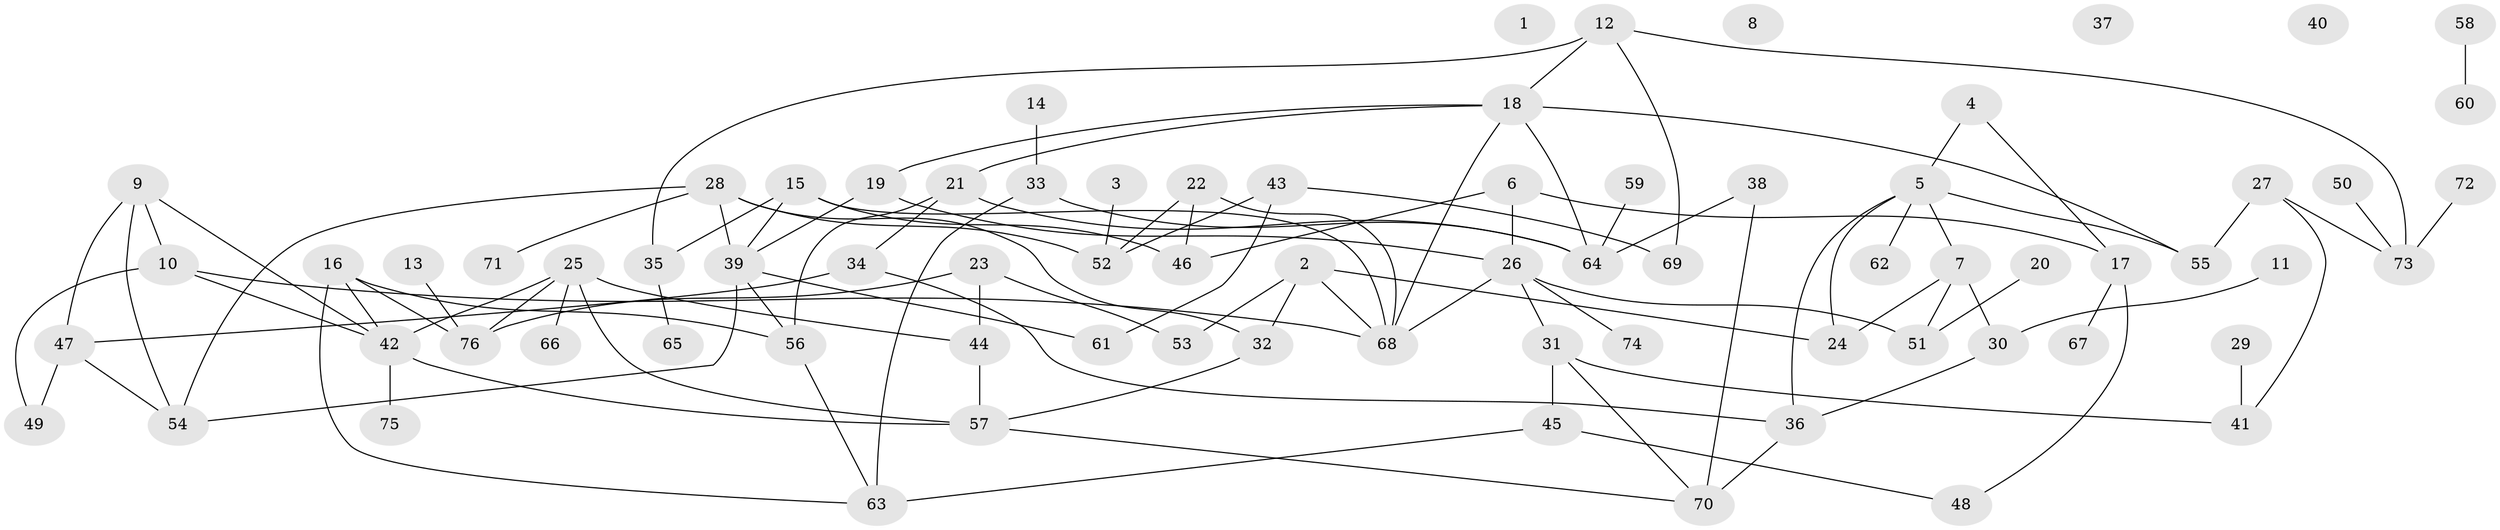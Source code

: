 // coarse degree distribution, {0: 0.07547169811320754, 10: 0.018867924528301886, 3: 0.22641509433962265, 8: 0.05660377358490566, 6: 0.03773584905660377, 9: 0.03773584905660377, 1: 0.3018867924528302, 2: 0.07547169811320754, 4: 0.09433962264150944, 5: 0.07547169811320754}
// Generated by graph-tools (version 1.1) at 2025/16/03/04/25 18:16:38]
// undirected, 76 vertices, 109 edges
graph export_dot {
graph [start="1"]
  node [color=gray90,style=filled];
  1;
  2;
  3;
  4;
  5;
  6;
  7;
  8;
  9;
  10;
  11;
  12;
  13;
  14;
  15;
  16;
  17;
  18;
  19;
  20;
  21;
  22;
  23;
  24;
  25;
  26;
  27;
  28;
  29;
  30;
  31;
  32;
  33;
  34;
  35;
  36;
  37;
  38;
  39;
  40;
  41;
  42;
  43;
  44;
  45;
  46;
  47;
  48;
  49;
  50;
  51;
  52;
  53;
  54;
  55;
  56;
  57;
  58;
  59;
  60;
  61;
  62;
  63;
  64;
  65;
  66;
  67;
  68;
  69;
  70;
  71;
  72;
  73;
  74;
  75;
  76;
  2 -- 24;
  2 -- 32;
  2 -- 53;
  2 -- 68;
  3 -- 52;
  4 -- 5;
  4 -- 17;
  5 -- 7;
  5 -- 24;
  5 -- 36;
  5 -- 55;
  5 -- 62;
  6 -- 17;
  6 -- 26;
  6 -- 46;
  7 -- 24;
  7 -- 30;
  7 -- 51;
  9 -- 10;
  9 -- 42;
  9 -- 47;
  9 -- 54;
  10 -- 42;
  10 -- 49;
  10 -- 68;
  11 -- 30;
  12 -- 18;
  12 -- 35;
  12 -- 69;
  12 -- 73;
  13 -- 76;
  14 -- 33;
  15 -- 35;
  15 -- 39;
  15 -- 46;
  15 -- 68;
  16 -- 42;
  16 -- 56;
  16 -- 63;
  16 -- 76;
  17 -- 48;
  17 -- 67;
  18 -- 19;
  18 -- 21;
  18 -- 55;
  18 -- 64;
  18 -- 68;
  19 -- 26;
  19 -- 39;
  20 -- 51;
  21 -- 34;
  21 -- 56;
  21 -- 64;
  22 -- 46;
  22 -- 52;
  22 -- 68;
  23 -- 44;
  23 -- 53;
  23 -- 76;
  25 -- 42;
  25 -- 44;
  25 -- 57;
  25 -- 66;
  25 -- 76;
  26 -- 31;
  26 -- 51;
  26 -- 68;
  26 -- 74;
  27 -- 41;
  27 -- 55;
  27 -- 73;
  28 -- 32;
  28 -- 39;
  28 -- 52;
  28 -- 54;
  28 -- 71;
  29 -- 41;
  30 -- 36;
  31 -- 41;
  31 -- 45;
  31 -- 70;
  32 -- 57;
  33 -- 63;
  33 -- 64;
  34 -- 36;
  34 -- 47;
  35 -- 65;
  36 -- 70;
  38 -- 64;
  38 -- 70;
  39 -- 54;
  39 -- 56;
  39 -- 61;
  42 -- 57;
  42 -- 75;
  43 -- 52;
  43 -- 61;
  43 -- 69;
  44 -- 57;
  45 -- 48;
  45 -- 63;
  47 -- 49;
  47 -- 54;
  50 -- 73;
  56 -- 63;
  57 -- 70;
  58 -- 60;
  59 -- 64;
  72 -- 73;
}

